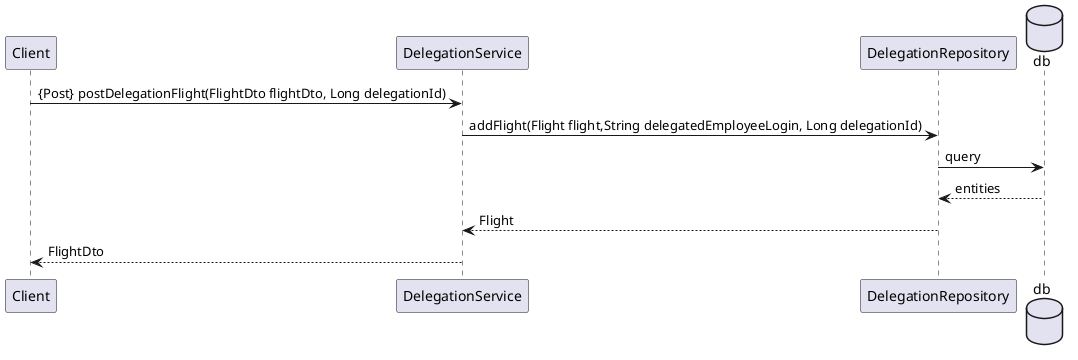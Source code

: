 @startuml DodajLotDoDelegacji
Client->DelegationService:{Post} postDelegationFlight(FlightDto flightDto, Long delegationId)
DelegationService->DelegationRepository:addFlight(Flight flight,String delegatedEmployeeLogin, Long delegationId)
database db
DelegationRepository->db:query
db-->DelegationRepository:entities
DelegationRepository-->DelegationService:Flight
DelegationService-->Client:FlightDto
@enduml
